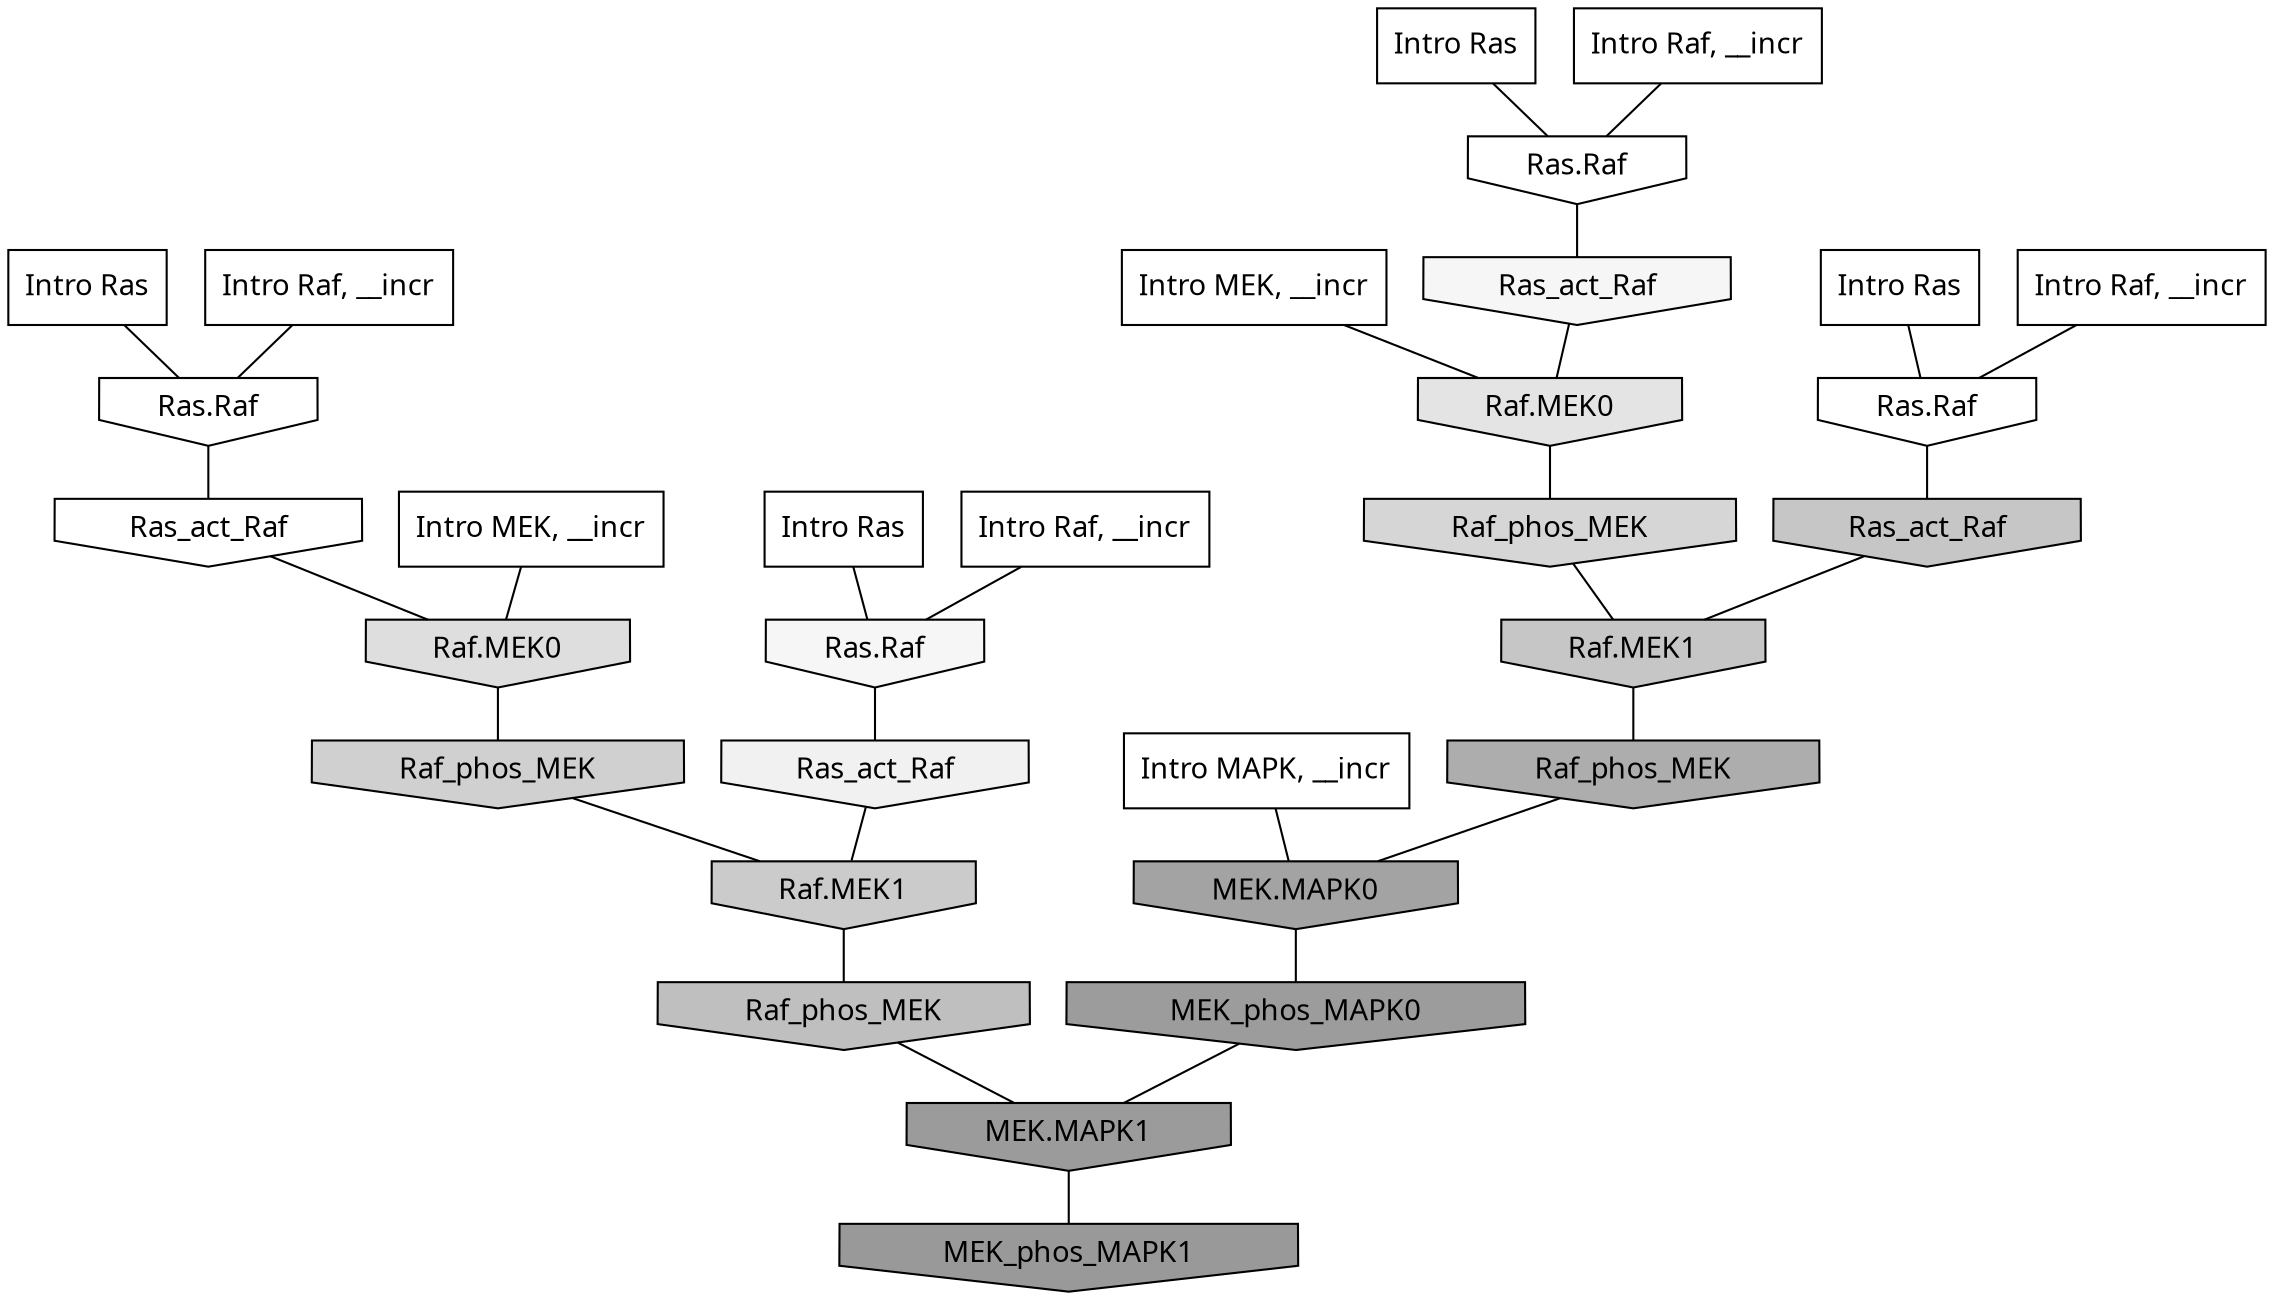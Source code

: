 digraph G{
  rankdir="TB";
  ranksep=0.30;
  node [fontname="CMU Serif"];
  edge [fontname="CMU Serif"];
  
  2 [label="Intro Ras", shape=rectangle, style=filled, fillcolor="0.000 0.000 1.000"]
  
  3 [label="Intro Ras", shape=rectangle, style=filled, fillcolor="0.000 0.000 1.000"]
  
  70 [label="Intro Ras", shape=rectangle, style=filled, fillcolor="0.000 0.000 1.000"]
  
  89 [label="Intro Ras", shape=rectangle, style=filled, fillcolor="0.000 0.000 1.000"]
  
  424 [label="Intro Raf, __incr", shape=rectangle, style=filled, fillcolor="0.000 0.000 1.000"]
  
  689 [label="Intro Raf, __incr", shape=rectangle, style=filled, fillcolor="0.000 0.000 1.000"]
  
  756 [label="Intro Raf, __incr", shape=rectangle, style=filled, fillcolor="0.000 0.000 1.000"]
  
  965 [label="Intro Raf, __incr", shape=rectangle, style=filled, fillcolor="0.000 0.000 1.000"]
  
  1344 [label="Intro MEK, __incr", shape=rectangle, style=filled, fillcolor="0.000 0.000 1.000"]
  
  1379 [label="Intro MEK, __incr", shape=rectangle, style=filled, fillcolor="0.000 0.000 1.000"]
  
  2458 [label="Intro MAPK, __incr", shape=rectangle, style=filled, fillcolor="0.000 0.000 1.000"]
  
  3207 [label="Ras.Raf", shape=invhouse, style=filled, fillcolor="0.000 0.000 1.000"]
  
  3228 [label="Ras.Raf", shape=invhouse, style=filled, fillcolor="0.000 0.000 1.000"]
  
  3286 [label="Ras.Raf", shape=invhouse, style=filled, fillcolor="0.000 0.000 1.000"]
  
  3320 [label="Ras_act_Raf", shape=invhouse, style=filled, fillcolor="0.000 0.000 0.998"]
  
  3539 [label="Ras_act_Raf", shape=invhouse, style=filled, fillcolor="0.000 0.000 0.964"]
  
  3547 [label="Ras.Raf", shape=invhouse, style=filled, fillcolor="0.000 0.000 0.963"]
  
  3705 [label="Ras_act_Raf", shape=invhouse, style=filled, fillcolor="0.000 0.000 0.944"]
  
  4491 [label="Raf.MEK0", shape=invhouse, style=filled, fillcolor="0.000 0.000 0.891"]
  
  4817 [label="Raf.MEK0", shape=invhouse, style=filled, fillcolor="0.000 0.000 0.870"]
  
  5409 [label="Raf_phos_MEK", shape=invhouse, style=filled, fillcolor="0.000 0.000 0.836"]
  
  5743 [label="Raf_phos_MEK", shape=invhouse, style=filled, fillcolor="0.000 0.000 0.814"]
  
  6135 [label="Raf.MEK1", shape=invhouse, style=filled, fillcolor="0.000 0.000 0.794"]
  
  6602 [label="Ras_act_Raf", shape=invhouse, style=filled, fillcolor="0.000 0.000 0.774"]
  
  6604 [label="Raf.MEK1", shape=invhouse, style=filled, fillcolor="0.000 0.000 0.774"]
  
  7341 [label="Raf_phos_MEK", shape=invhouse, style=filled, fillcolor="0.000 0.000 0.748"]
  
  9903 [label="Raf_phos_MEK", shape=invhouse, style=filled, fillcolor="0.000 0.000 0.676"]
  
  11636 [label="MEK.MAPK0", shape=invhouse, style=filled, fillcolor="0.000 0.000 0.640"]
  
  13414 [label="MEK_phos_MAPK0", shape=invhouse, style=filled, fillcolor="0.000 0.000 0.610"]
  
  13692 [label="MEK.MAPK1", shape=invhouse, style=filled, fillcolor="0.000 0.000 0.606"]
  
  14104 [label="MEK_phos_MAPK1", shape=invhouse, style=filled, fillcolor="0.000 0.000 0.600"]
  
  
  13692 -> 14104 [dir=none, color="0.000 0.000 0.000"] 
  13414 -> 13692 [dir=none, color="0.000 0.000 0.000"] 
  11636 -> 13414 [dir=none, color="0.000 0.000 0.000"] 
  9903 -> 11636 [dir=none, color="0.000 0.000 0.000"] 
  7341 -> 13692 [dir=none, color="0.000 0.000 0.000"] 
  6604 -> 9903 [dir=none, color="0.000 0.000 0.000"] 
  6602 -> 6604 [dir=none, color="0.000 0.000 0.000"] 
  6135 -> 7341 [dir=none, color="0.000 0.000 0.000"] 
  5743 -> 6135 [dir=none, color="0.000 0.000 0.000"] 
  5409 -> 6604 [dir=none, color="0.000 0.000 0.000"] 
  4817 -> 5743 [dir=none, color="0.000 0.000 0.000"] 
  4491 -> 5409 [dir=none, color="0.000 0.000 0.000"] 
  3705 -> 6135 [dir=none, color="0.000 0.000 0.000"] 
  3547 -> 3705 [dir=none, color="0.000 0.000 0.000"] 
  3539 -> 4491 [dir=none, color="0.000 0.000 0.000"] 
  3320 -> 4817 [dir=none, color="0.000 0.000 0.000"] 
  3286 -> 3539 [dir=none, color="0.000 0.000 0.000"] 
  3228 -> 3320 [dir=none, color="0.000 0.000 0.000"] 
  3207 -> 6602 [dir=none, color="0.000 0.000 0.000"] 
  2458 -> 11636 [dir=none, color="0.000 0.000 0.000"] 
  1379 -> 4491 [dir=none, color="0.000 0.000 0.000"] 
  1344 -> 4817 [dir=none, color="0.000 0.000 0.000"] 
  965 -> 3547 [dir=none, color="0.000 0.000 0.000"] 
  756 -> 3207 [dir=none, color="0.000 0.000 0.000"] 
  689 -> 3286 [dir=none, color="0.000 0.000 0.000"] 
  424 -> 3228 [dir=none, color="0.000 0.000 0.000"] 
  89 -> 3286 [dir=none, color="0.000 0.000 0.000"] 
  70 -> 3207 [dir=none, color="0.000 0.000 0.000"] 
  3 -> 3547 [dir=none, color="0.000 0.000 0.000"] 
  2 -> 3228 [dir=none, color="0.000 0.000 0.000"] 
  
  }
